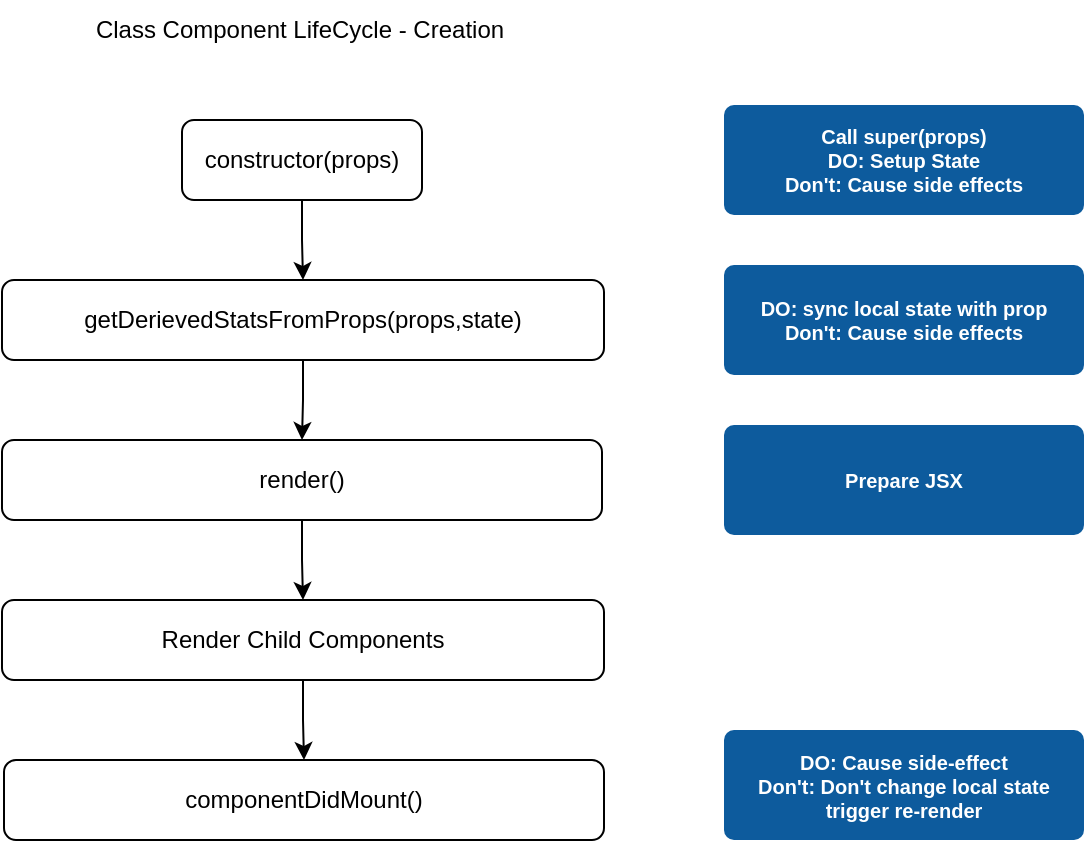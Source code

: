 <mxfile version="12.7.9" type="github">
  <diagram id="C5RBs43oDa-KdzZeNtuy" name="Page-1">
    <mxGraphModel dx="979" dy="455" grid="1" gridSize="10" guides="1" tooltips="1" connect="1" arrows="1" fold="1" page="1" pageScale="1" pageWidth="827" pageHeight="1169" math="0" shadow="0">
      <root>
        <mxCell id="WIyWlLk6GJQsqaUBKTNV-0" />
        <mxCell id="WIyWlLk6GJQsqaUBKTNV-1" parent="WIyWlLk6GJQsqaUBKTNV-0" />
        <mxCell id="zDYXgfPWd39SIxPkGIGd-15" value="" style="edgeStyle=orthogonalEdgeStyle;rounded=0;orthogonalLoop=1;jettySize=auto;html=1;" parent="WIyWlLk6GJQsqaUBKTNV-1" source="WIyWlLk6GJQsqaUBKTNV-3" target="zDYXgfPWd39SIxPkGIGd-3" edge="1">
          <mxGeometry relative="1" as="geometry" />
        </mxCell>
        <mxCell id="WIyWlLk6GJQsqaUBKTNV-3" value="constructor(props)" style="rounded=1;whiteSpace=wrap;html=1;fontSize=12;glass=0;strokeWidth=1;shadow=0;" parent="WIyWlLk6GJQsqaUBKTNV-1" vertex="1">
          <mxGeometry x="319" y="100" width="120" height="40" as="geometry" />
        </mxCell>
        <mxCell id="zDYXgfPWd39SIxPkGIGd-0" value="Class Component LifeCycle - Creation" style="text;html=1;strokeColor=none;fillColor=none;align=center;verticalAlign=middle;whiteSpace=wrap;rounded=0;" parent="WIyWlLk6GJQsqaUBKTNV-1" vertex="1">
          <mxGeometry x="268" y="40" width="220" height="30" as="geometry" />
        </mxCell>
        <mxCell id="zDYXgfPWd39SIxPkGIGd-11" value="" style="edgeStyle=orthogonalEdgeStyle;rounded=0;orthogonalLoop=1;jettySize=auto;html=1;" parent="WIyWlLk6GJQsqaUBKTNV-1" source="zDYXgfPWd39SIxPkGIGd-3" target="zDYXgfPWd39SIxPkGIGd-5" edge="1">
          <mxGeometry relative="1" as="geometry" />
        </mxCell>
        <mxCell id="zDYXgfPWd39SIxPkGIGd-3" value="getDerievedStatsFromProps(props,state)" style="rounded=1;whiteSpace=wrap;html=1;fontSize=12;glass=0;strokeWidth=1;shadow=0;" parent="WIyWlLk6GJQsqaUBKTNV-1" vertex="1">
          <mxGeometry x="229" y="180" width="301" height="40" as="geometry" />
        </mxCell>
        <mxCell id="zDYXgfPWd39SIxPkGIGd-12" value="" style="edgeStyle=orthogonalEdgeStyle;rounded=0;orthogonalLoop=1;jettySize=auto;html=1;" parent="WIyWlLk6GJQsqaUBKTNV-1" source="zDYXgfPWd39SIxPkGIGd-5" target="zDYXgfPWd39SIxPkGIGd-7" edge="1">
          <mxGeometry relative="1" as="geometry" />
        </mxCell>
        <mxCell id="zDYXgfPWd39SIxPkGIGd-5" value="render()" style="rounded=1;whiteSpace=wrap;html=1;fontSize=12;glass=0;strokeWidth=1;shadow=0;" parent="WIyWlLk6GJQsqaUBKTNV-1" vertex="1">
          <mxGeometry x="229" y="260" width="300" height="40" as="geometry" />
        </mxCell>
        <mxCell id="zDYXgfPWd39SIxPkGIGd-13" value="" style="edgeStyle=orthogonalEdgeStyle;rounded=0;orthogonalLoop=1;jettySize=auto;html=1;" parent="WIyWlLk6GJQsqaUBKTNV-1" source="zDYXgfPWd39SIxPkGIGd-7" target="zDYXgfPWd39SIxPkGIGd-10" edge="1">
          <mxGeometry relative="1" as="geometry" />
        </mxCell>
        <mxCell id="zDYXgfPWd39SIxPkGIGd-7" value="Render Child Components" style="rounded=1;whiteSpace=wrap;html=1;fontSize=12;glass=0;strokeWidth=1;shadow=0;" parent="WIyWlLk6GJQsqaUBKTNV-1" vertex="1">
          <mxGeometry x="229" y="340" width="301" height="40" as="geometry" />
        </mxCell>
        <mxCell id="zDYXgfPWd39SIxPkGIGd-10" value="componentDidMount()" style="rounded=1;whiteSpace=wrap;html=1;fontSize=12;glass=0;strokeWidth=1;shadow=0;" parent="WIyWlLk6GJQsqaUBKTNV-1" vertex="1">
          <mxGeometry x="230" y="420" width="300" height="40" as="geometry" />
        </mxCell>
        <mxCell id="zDYXgfPWd39SIxPkGIGd-20" value="&lt;div&gt;Call super(props)&lt;/div&gt;&lt;div&gt;DO: Setup State&lt;/div&gt;&lt;div&gt;Don&#39;t: Cause side effects&lt;/div&gt;" style="html=1;shadow=0;dashed=0;shape=mxgraph.bootstrap.rrect;align=center;rSize=5;strokeColor=none;fillColor=#0D5B9D;fontColor=#ffffff;fontStyle=1;whiteSpace=wrap;fontSize=10;" parent="WIyWlLk6GJQsqaUBKTNV-1" vertex="1">
          <mxGeometry x="590" y="92.5" width="180" height="55" as="geometry" />
        </mxCell>
        <mxCell id="zDYXgfPWd39SIxPkGIGd-21" value="&lt;div&gt;&lt;span&gt;DO: sync local state with prop&lt;/span&gt;&lt;br&gt;&lt;/div&gt;&lt;div&gt;Don&#39;t: Cause side effects&lt;/div&gt;" style="html=1;shadow=0;dashed=0;shape=mxgraph.bootstrap.rrect;align=center;rSize=5;strokeColor=none;fillColor=#0D5B9D;fontColor=#ffffff;fontStyle=1;whiteSpace=wrap;fontSize=10;" parent="WIyWlLk6GJQsqaUBKTNV-1" vertex="1">
          <mxGeometry x="590" y="172.5" width="180" height="55" as="geometry" />
        </mxCell>
        <mxCell id="zDYXgfPWd39SIxPkGIGd-22" value="&lt;div&gt;Prepare JSX&lt;/div&gt;" style="html=1;shadow=0;dashed=0;shape=mxgraph.bootstrap.rrect;align=center;rSize=5;strokeColor=none;fillColor=#0D5B9D;fontColor=#ffffff;fontStyle=1;whiteSpace=wrap;fontSize=10;" parent="WIyWlLk6GJQsqaUBKTNV-1" vertex="1">
          <mxGeometry x="590" y="252.5" width="180" height="55" as="geometry" />
        </mxCell>
        <mxCell id="zDYXgfPWd39SIxPkGIGd-23" value="&lt;div&gt;&lt;span&gt;DO: Cause side-effect&lt;/span&gt;&lt;br&gt;&lt;/div&gt;&lt;div&gt;Don&#39;t: Don&#39;t change local state&lt;/div&gt;&lt;div&gt;trigger re-render&lt;/div&gt;" style="html=1;shadow=0;dashed=0;shape=mxgraph.bootstrap.rrect;align=center;rSize=5;strokeColor=none;fillColor=#0D5B9D;fontColor=#ffffff;fontStyle=1;whiteSpace=wrap;fontSize=10;" parent="WIyWlLk6GJQsqaUBKTNV-1" vertex="1">
          <mxGeometry x="590" y="405" width="180" height="55" as="geometry" />
        </mxCell>
      </root>
    </mxGraphModel>
  </diagram>
</mxfile>
